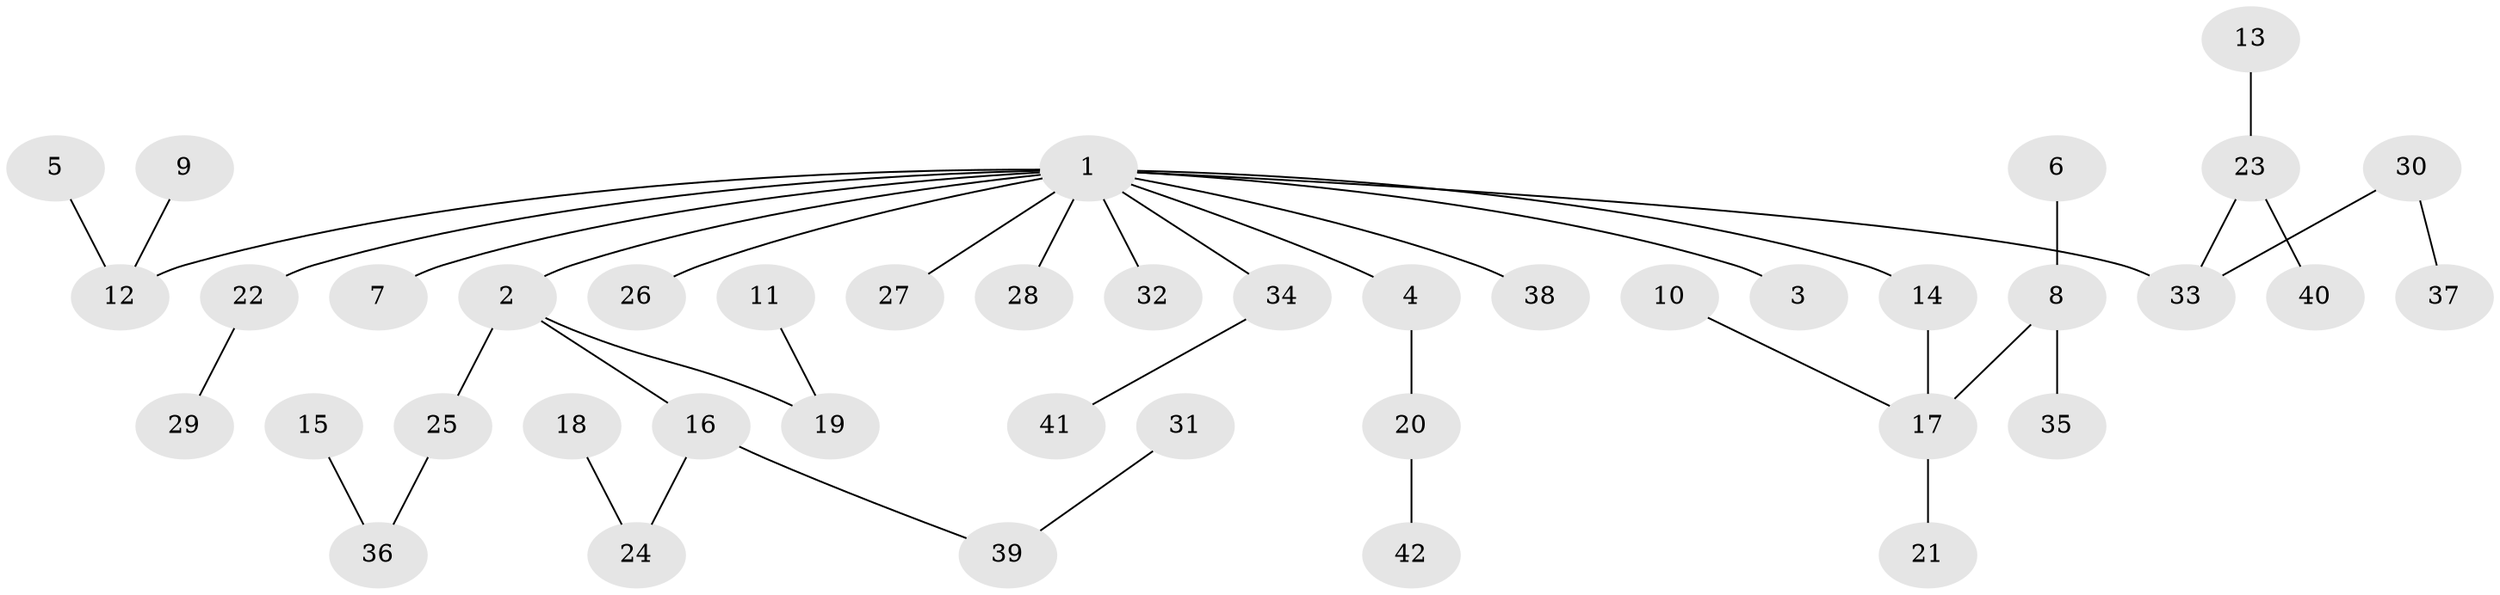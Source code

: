 // original degree distribution, {5: 0.024096385542168676, 12: 0.012048192771084338, 3: 0.1566265060240964, 1: 0.5180722891566265, 4: 0.07228915662650602, 2: 0.21686746987951808}
// Generated by graph-tools (version 1.1) at 2025/26/03/09/25 03:26:27]
// undirected, 42 vertices, 41 edges
graph export_dot {
graph [start="1"]
  node [color=gray90,style=filled];
  1;
  2;
  3;
  4;
  5;
  6;
  7;
  8;
  9;
  10;
  11;
  12;
  13;
  14;
  15;
  16;
  17;
  18;
  19;
  20;
  21;
  22;
  23;
  24;
  25;
  26;
  27;
  28;
  29;
  30;
  31;
  32;
  33;
  34;
  35;
  36;
  37;
  38;
  39;
  40;
  41;
  42;
  1 -- 2 [weight=1.0];
  1 -- 3 [weight=1.0];
  1 -- 4 [weight=1.0];
  1 -- 7 [weight=1.0];
  1 -- 12 [weight=1.0];
  1 -- 14 [weight=1.0];
  1 -- 22 [weight=1.0];
  1 -- 26 [weight=1.0];
  1 -- 27 [weight=1.0];
  1 -- 28 [weight=1.0];
  1 -- 32 [weight=1.0];
  1 -- 33 [weight=1.0];
  1 -- 34 [weight=1.0];
  1 -- 38 [weight=1.0];
  2 -- 16 [weight=1.0];
  2 -- 19 [weight=1.0];
  2 -- 25 [weight=1.0];
  4 -- 20 [weight=1.0];
  5 -- 12 [weight=1.0];
  6 -- 8 [weight=1.0];
  8 -- 17 [weight=1.0];
  8 -- 35 [weight=1.0];
  9 -- 12 [weight=1.0];
  10 -- 17 [weight=1.0];
  11 -- 19 [weight=1.0];
  13 -- 23 [weight=1.0];
  14 -- 17 [weight=1.0];
  15 -- 36 [weight=1.0];
  16 -- 24 [weight=1.0];
  16 -- 39 [weight=1.0];
  17 -- 21 [weight=1.0];
  18 -- 24 [weight=1.0];
  20 -- 42 [weight=1.0];
  22 -- 29 [weight=1.0];
  23 -- 33 [weight=1.0];
  23 -- 40 [weight=1.0];
  25 -- 36 [weight=1.0];
  30 -- 33 [weight=1.0];
  30 -- 37 [weight=1.0];
  31 -- 39 [weight=1.0];
  34 -- 41 [weight=1.0];
}

